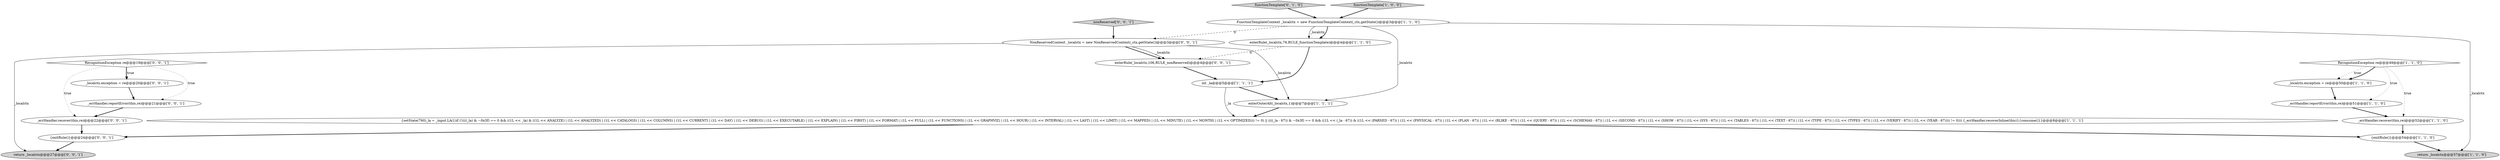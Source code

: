 digraph {
12 [style = filled, label = "functionTemplate['0', '1', '0']", fillcolor = lightgray, shape = diamond image = "AAA0AAABBB2BBB"];
0 [style = filled, label = "FunctionTemplateContext _localctx = new FunctionTemplateContext(_ctx,getState())@@@3@@@['1', '1', '0']", fillcolor = white, shape = ellipse image = "AAA0AAABBB1BBB"];
3 [style = filled, label = "enterRule(_localctx,76,RULE_functionTemplate)@@@4@@@['1', '1', '0']", fillcolor = white, shape = ellipse image = "AAA0AAABBB1BBB"];
20 [style = filled, label = "nonReserved['0', '0', '1']", fillcolor = lightgray, shape = diamond image = "AAA0AAABBB3BBB"];
16 [style = filled, label = "_errHandler.reportError(this,re)@@@21@@@['0', '0', '1']", fillcolor = white, shape = ellipse image = "AAA0AAABBB3BBB"];
5 [style = filled, label = "RecognitionException re@@@49@@@['1', '1', '0']", fillcolor = white, shape = diamond image = "AAA0AAABBB1BBB"];
1 [style = filled, label = "enterOuterAlt(_localctx,1)@@@7@@@['1', '1', '1']", fillcolor = white, shape = ellipse image = "AAA0AAABBB1BBB"];
2 [style = filled, label = "functionTemplate['1', '0', '0']", fillcolor = lightgray, shape = diamond image = "AAA0AAABBB1BBB"];
7 [style = filled, label = "_localctx.exception = re@@@50@@@['1', '1', '0']", fillcolor = white, shape = ellipse image = "AAA0AAABBB1BBB"];
18 [style = filled, label = "{exitRule()}@@@24@@@['0', '0', '1']", fillcolor = white, shape = ellipse image = "AAA0AAABBB3BBB"];
10 [style = filled, label = "int _la@@@5@@@['1', '1', '1']", fillcolor = white, shape = ellipse image = "AAA0AAABBB1BBB"];
9 [style = filled, label = "{exitRule()}@@@54@@@['1', '1', '0']", fillcolor = white, shape = ellipse image = "AAA0AAABBB1BBB"];
4 [style = filled, label = "{setState(760)_la = _input.LA(1)if (!((((_la) & ~0x3f) == 0 && ((1L << _la) & ((1L << ANALYZE) | (1L << ANALYZED) | (1L << CATALOGS) | (1L << COLUMNS) | (1L << CURRENT) | (1L << DAY) | (1L << DEBUG) | (1L << EXECUTABLE) | (1L << EXPLAIN) | (1L << FIRST) | (1L << FORMAT) | (1L << FULL) | (1L << FUNCTIONS) | (1L << GRAPHVIZ) | (1L << HOUR) | (1L << INTERVAL) | (1L << LAST) | (1L << LIMIT) | (1L << MAPPED) | (1L << MINUTE) | (1L << MONTH) | (1L << OPTIMIZED))) != 0) || ((((_la - 67)) & ~0x3f) == 0 && ((1L << (_la - 67)) & ((1L << (PARSED - 67)) | (1L << (PHYSICAL - 67)) | (1L << (PLAN - 67)) | (1L << (RLIKE - 67)) | (1L << (QUERY - 67)) | (1L << (SCHEMAS - 67)) | (1L << (SECOND - 67)) | (1L << (SHOW - 67)) | (1L << (SYS - 67)) | (1L << (TABLES - 67)) | (1L << (TEXT - 67)) | (1L << (TYPE - 67)) | (1L << (TYPES - 67)) | (1L << (VERIFY - 67)) | (1L << (YEAR - 67)))) != 0))) {_errHandler.recoverInline(this)}{consume()}}@@@8@@@['1', '1', '1']", fillcolor = white, shape = ellipse image = "AAA0AAABBB1BBB"];
17 [style = filled, label = "enterRule(_localctx,106,RULE_nonReserved)@@@4@@@['0', '0', '1']", fillcolor = white, shape = ellipse image = "AAA0AAABBB3BBB"];
6 [style = filled, label = "_errHandler.reportError(this,re)@@@51@@@['1', '1', '0']", fillcolor = white, shape = ellipse image = "AAA0AAABBB1BBB"];
14 [style = filled, label = "RecognitionException re@@@19@@@['0', '0', '1']", fillcolor = white, shape = diamond image = "AAA0AAABBB3BBB"];
21 [style = filled, label = "NonReservedContext _localctx = new NonReservedContext(_ctx,getState())@@@3@@@['0', '0', '1']", fillcolor = white, shape = ellipse image = "AAA0AAABBB3BBB"];
13 [style = filled, label = "return _localctx@@@27@@@['0', '0', '1']", fillcolor = lightgray, shape = ellipse image = "AAA0AAABBB3BBB"];
11 [style = filled, label = "return _localctx@@@57@@@['1', '1', '0']", fillcolor = lightgray, shape = ellipse image = "AAA0AAABBB1BBB"];
15 [style = filled, label = "_localctx.exception = re@@@20@@@['0', '0', '1']", fillcolor = white, shape = ellipse image = "AAA0AAABBB3BBB"];
19 [style = filled, label = "_errHandler.recover(this,re)@@@22@@@['0', '0', '1']", fillcolor = white, shape = ellipse image = "AAA0AAABBB3BBB"];
8 [style = filled, label = "_errHandler.recover(this,re)@@@52@@@['1', '1', '0']", fillcolor = white, shape = ellipse image = "AAA0AAABBB1BBB"];
5->8 [style = dotted, label="true"];
12->0 [style = bold, label=""];
3->10 [style = bold, label=""];
0->3 [style = solid, label="_localctx"];
5->7 [style = bold, label=""];
3->17 [style = dashed, label="0"];
8->9 [style = bold, label=""];
9->11 [style = bold, label=""];
0->1 [style = solid, label="_localctx"];
0->21 [style = dashed, label="0"];
21->1 [style = solid, label="_localctx"];
16->19 [style = bold, label=""];
21->17 [style = bold, label=""];
7->6 [style = bold, label=""];
18->13 [style = bold, label=""];
14->16 [style = dotted, label="true"];
0->3 [style = bold, label=""];
5->7 [style = dotted, label="true"];
10->4 [style = solid, label="_la"];
6->8 [style = bold, label=""];
21->17 [style = solid, label="_localctx"];
10->1 [style = bold, label=""];
20->21 [style = bold, label=""];
5->6 [style = dotted, label="true"];
21->13 [style = solid, label="_localctx"];
14->15 [style = dotted, label="true"];
4->9 [style = bold, label=""];
15->16 [style = bold, label=""];
1->4 [style = bold, label=""];
14->19 [style = dotted, label="true"];
0->11 [style = solid, label="_localctx"];
2->0 [style = bold, label=""];
14->15 [style = bold, label=""];
19->18 [style = bold, label=""];
17->10 [style = bold, label=""];
4->18 [style = bold, label=""];
}
